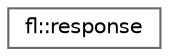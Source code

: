 digraph "Graphical Class Hierarchy"
{
 // INTERACTIVE_SVG=YES
 // LATEX_PDF_SIZE
  bgcolor="transparent";
  edge [fontname=Helvetica,fontsize=10,labelfontname=Helvetica,labelfontsize=10];
  node [fontname=Helvetica,fontsize=10,shape=box,height=0.2,width=0.4];
  rankdir="LR";
  Node0 [id="Node000000",label="fl::response",height=0.2,width=0.4,color="grey40", fillcolor="white", style="filled",URL="$d5/d4b/classfl_1_1response.html",tooltip="HTTP response class (unified interface)"];
}
